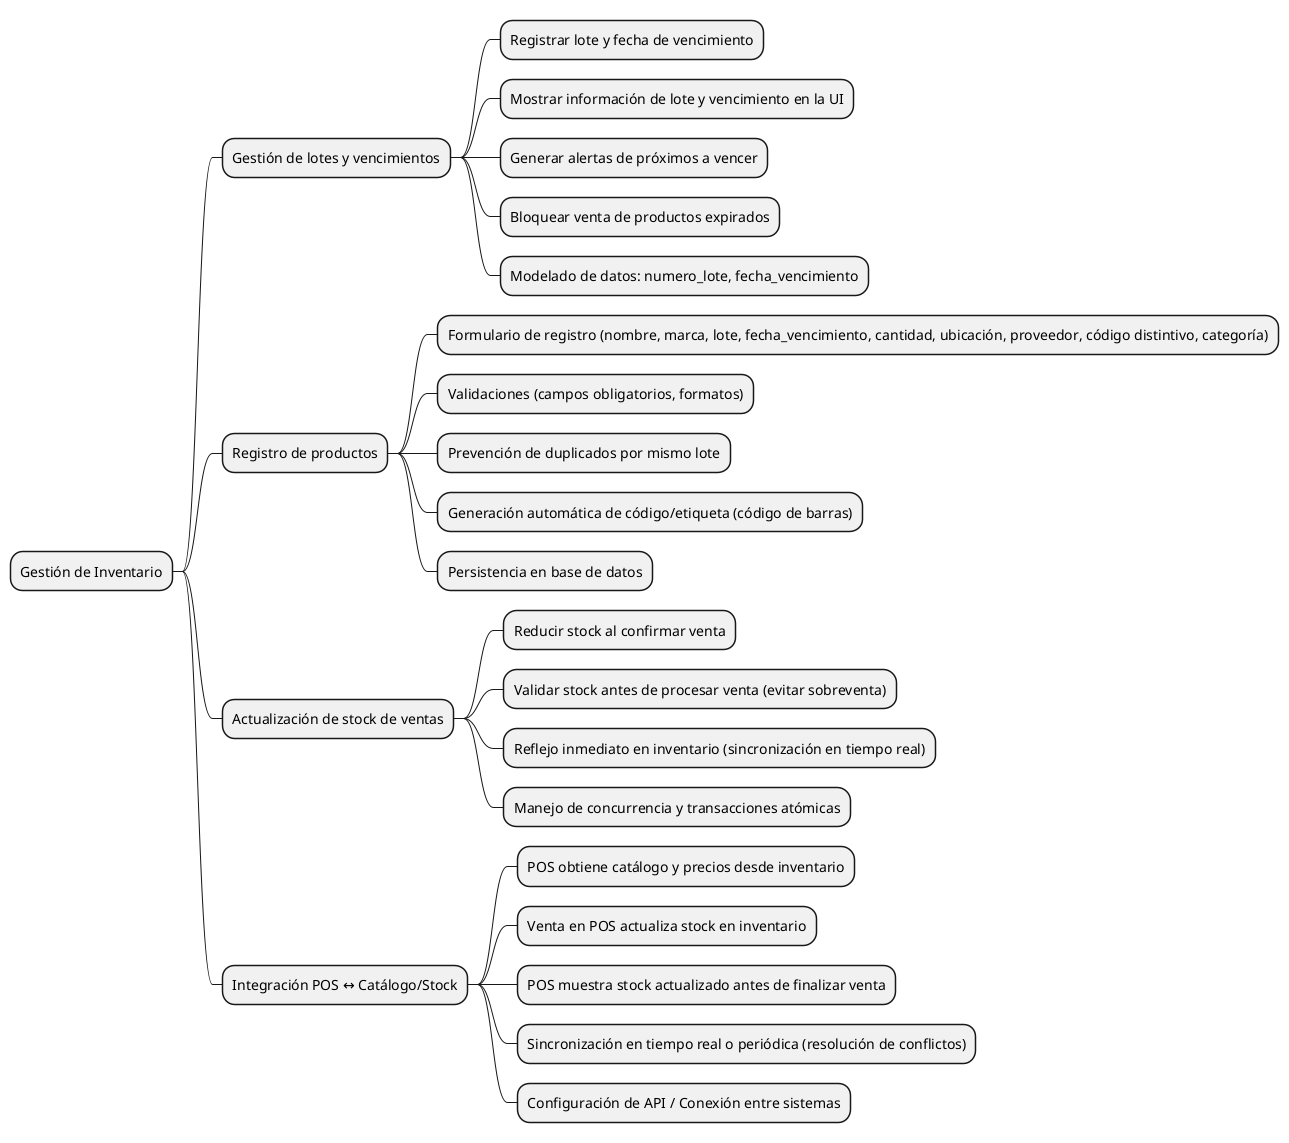 @startmindmap
* Gestión de Inventario
** Gestión de lotes y vencimientos
*** Registrar lote y fecha de vencimiento
*** Mostrar información de lote y vencimiento en la UI
*** Generar alertas de próximos a vencer
*** Bloquear venta de productos expirados
*** Modelado de datos: numero_lote, fecha_vencimiento
** Registro de productos
*** Formulario de registro (nombre, marca, lote, fecha_vencimiento, cantidad, ubicación, proveedor, código distintivo, categoría)
*** Validaciones (campos obligatorios, formatos)
*** Prevención de duplicados por mismo lote
*** Generación automática de código/etiqueta (código de barras)
*** Persistencia en base de datos
** Actualización de stock de ventas
*** Reducir stock al confirmar venta
*** Validar stock antes de procesar venta (evitar sobreventa)
*** Reflejo inmediato en inventario (sincronización en tiempo real)
*** Manejo de concurrencia y transacciones atómicas
** Integración POS ↔ Catálogo/Stock
*** POS obtiene catálogo y precios desde inventario
*** Venta en POS actualiza stock en inventario
*** POS muestra stock actualizado antes de finalizar venta
*** Sincronización en tiempo real o periódica (resolución de conflictos)
*** Configuración de API / Conexión entre sistemas
@endmindmap
